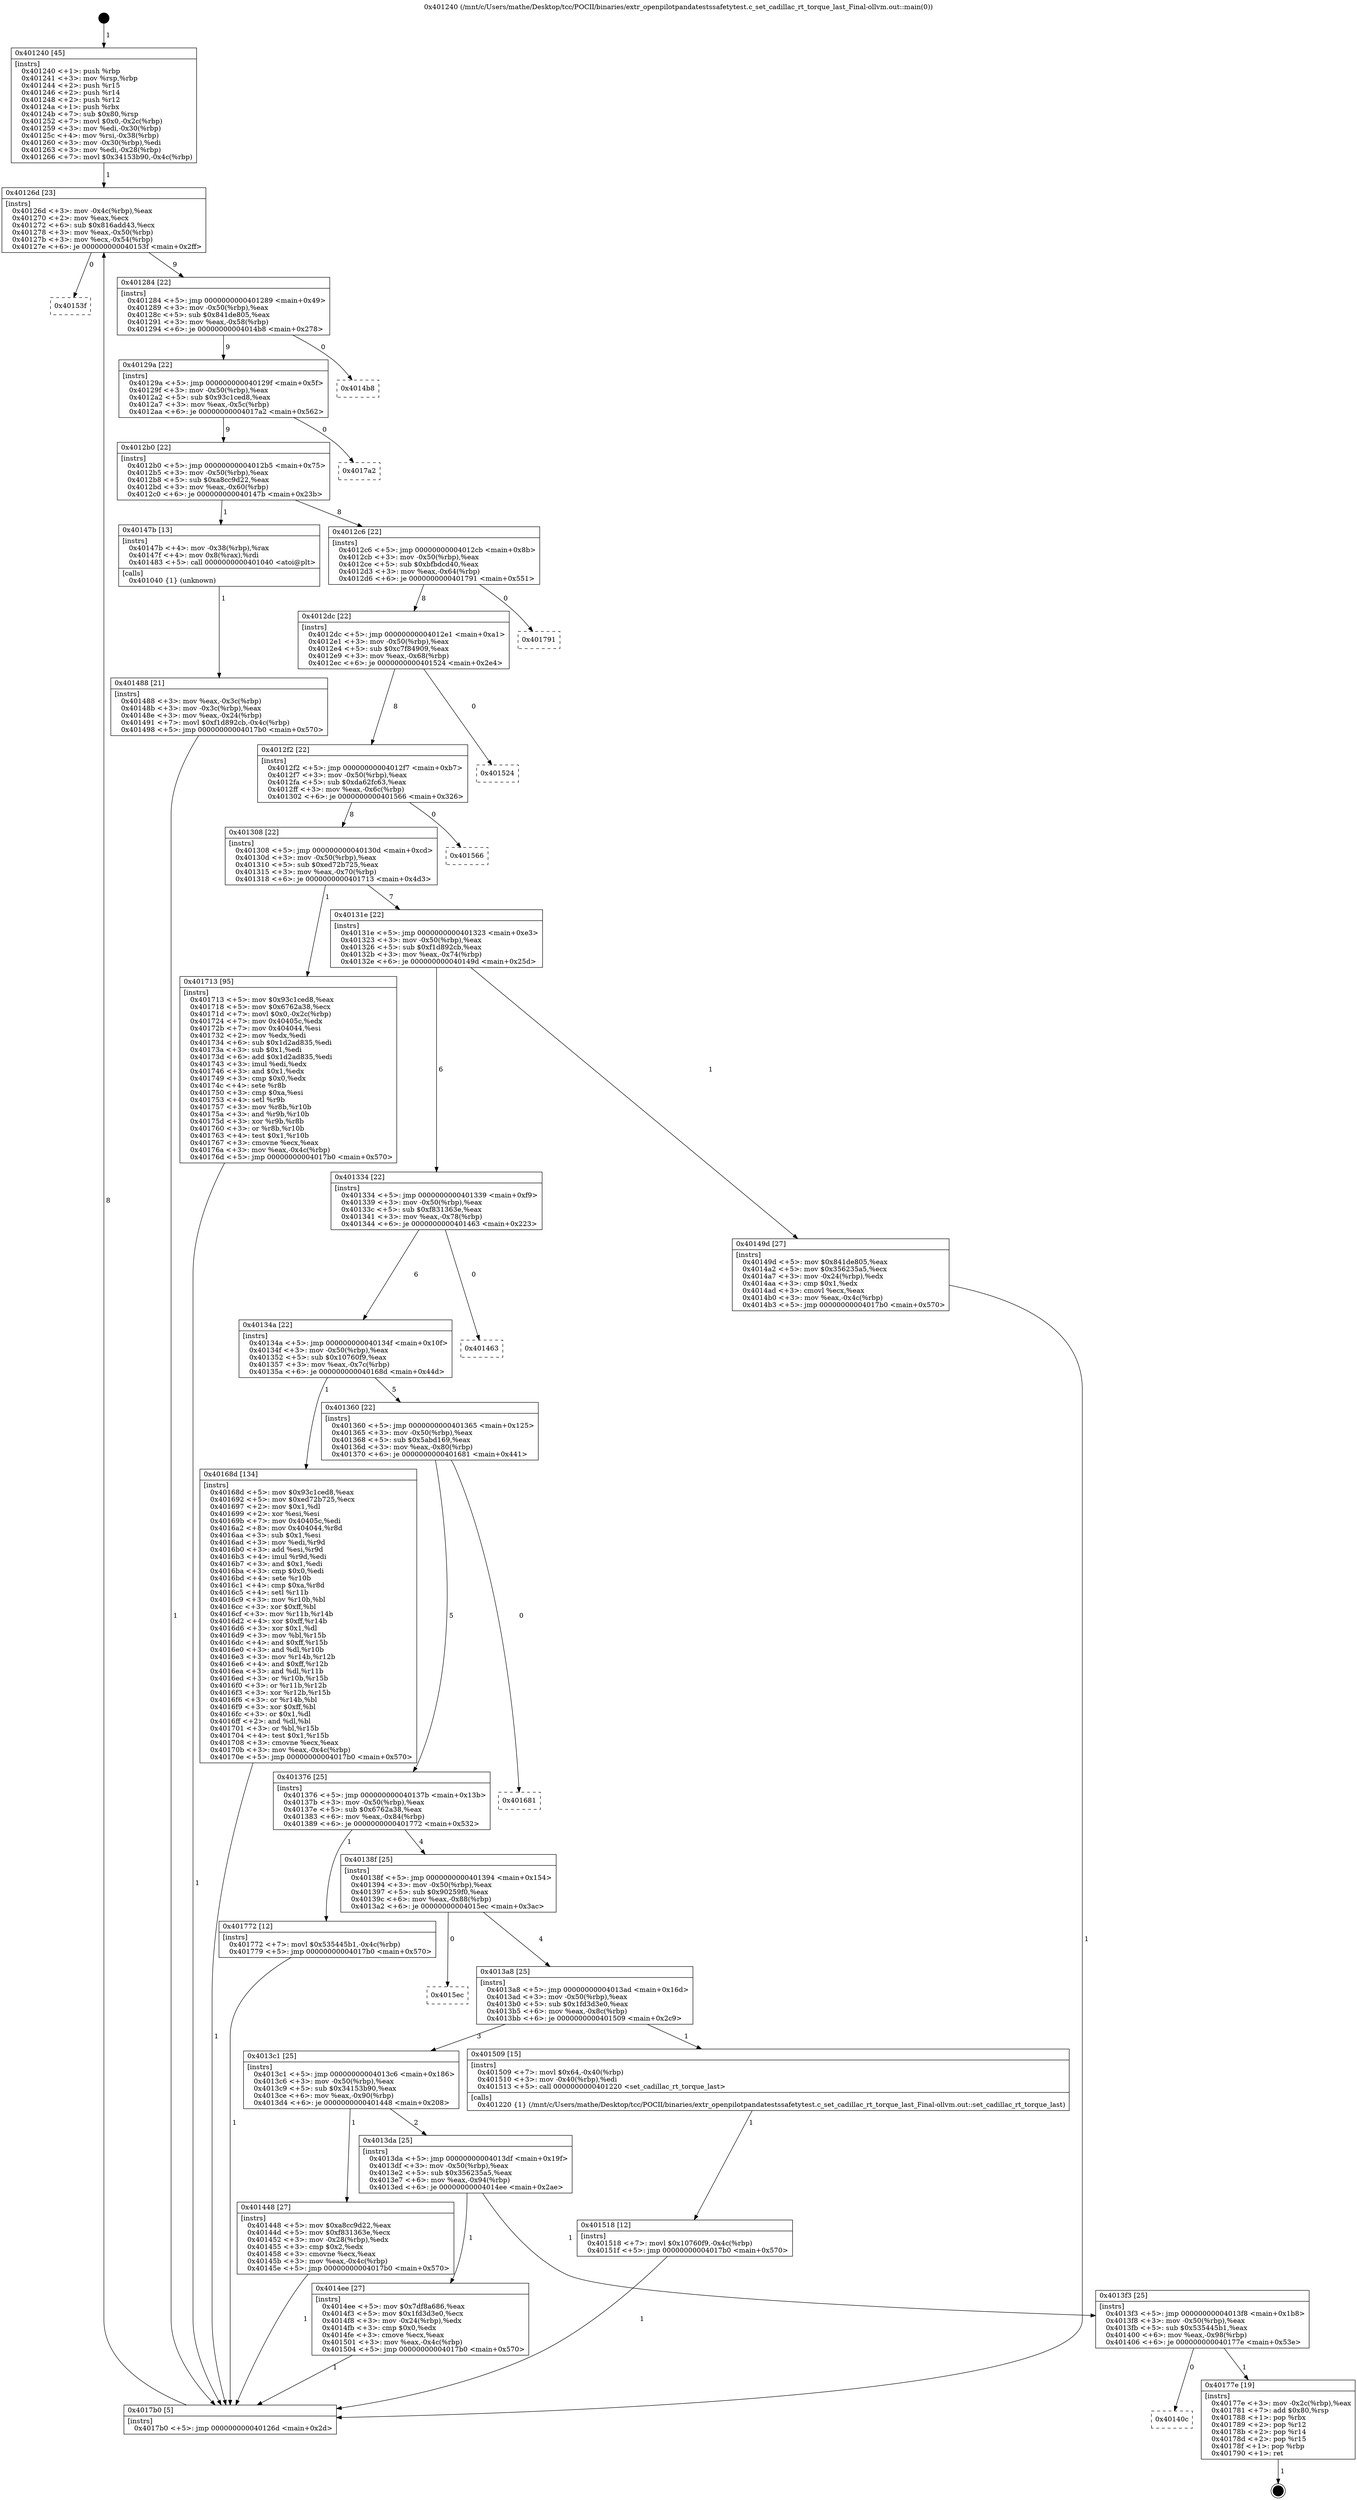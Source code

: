 digraph "0x401240" {
  label = "0x401240 (/mnt/c/Users/mathe/Desktop/tcc/POCII/binaries/extr_openpilotpandatestssafetytest.c_set_cadillac_rt_torque_last_Final-ollvm.out::main(0))"
  labelloc = "t"
  node[shape=record]

  Entry [label="",width=0.3,height=0.3,shape=circle,fillcolor=black,style=filled]
  "0x40126d" [label="{
     0x40126d [23]\l
     | [instrs]\l
     &nbsp;&nbsp;0x40126d \<+3\>: mov -0x4c(%rbp),%eax\l
     &nbsp;&nbsp;0x401270 \<+2\>: mov %eax,%ecx\l
     &nbsp;&nbsp;0x401272 \<+6\>: sub $0x816add43,%ecx\l
     &nbsp;&nbsp;0x401278 \<+3\>: mov %eax,-0x50(%rbp)\l
     &nbsp;&nbsp;0x40127b \<+3\>: mov %ecx,-0x54(%rbp)\l
     &nbsp;&nbsp;0x40127e \<+6\>: je 000000000040153f \<main+0x2ff\>\l
  }"]
  "0x40153f" [label="{
     0x40153f\l
  }", style=dashed]
  "0x401284" [label="{
     0x401284 [22]\l
     | [instrs]\l
     &nbsp;&nbsp;0x401284 \<+5\>: jmp 0000000000401289 \<main+0x49\>\l
     &nbsp;&nbsp;0x401289 \<+3\>: mov -0x50(%rbp),%eax\l
     &nbsp;&nbsp;0x40128c \<+5\>: sub $0x841de805,%eax\l
     &nbsp;&nbsp;0x401291 \<+3\>: mov %eax,-0x58(%rbp)\l
     &nbsp;&nbsp;0x401294 \<+6\>: je 00000000004014b8 \<main+0x278\>\l
  }"]
  Exit [label="",width=0.3,height=0.3,shape=circle,fillcolor=black,style=filled,peripheries=2]
  "0x4014b8" [label="{
     0x4014b8\l
  }", style=dashed]
  "0x40129a" [label="{
     0x40129a [22]\l
     | [instrs]\l
     &nbsp;&nbsp;0x40129a \<+5\>: jmp 000000000040129f \<main+0x5f\>\l
     &nbsp;&nbsp;0x40129f \<+3\>: mov -0x50(%rbp),%eax\l
     &nbsp;&nbsp;0x4012a2 \<+5\>: sub $0x93c1ced8,%eax\l
     &nbsp;&nbsp;0x4012a7 \<+3\>: mov %eax,-0x5c(%rbp)\l
     &nbsp;&nbsp;0x4012aa \<+6\>: je 00000000004017a2 \<main+0x562\>\l
  }"]
  "0x40140c" [label="{
     0x40140c\l
  }", style=dashed]
  "0x4017a2" [label="{
     0x4017a2\l
  }", style=dashed]
  "0x4012b0" [label="{
     0x4012b0 [22]\l
     | [instrs]\l
     &nbsp;&nbsp;0x4012b0 \<+5\>: jmp 00000000004012b5 \<main+0x75\>\l
     &nbsp;&nbsp;0x4012b5 \<+3\>: mov -0x50(%rbp),%eax\l
     &nbsp;&nbsp;0x4012b8 \<+5\>: sub $0xa8cc9d22,%eax\l
     &nbsp;&nbsp;0x4012bd \<+3\>: mov %eax,-0x60(%rbp)\l
     &nbsp;&nbsp;0x4012c0 \<+6\>: je 000000000040147b \<main+0x23b\>\l
  }"]
  "0x40177e" [label="{
     0x40177e [19]\l
     | [instrs]\l
     &nbsp;&nbsp;0x40177e \<+3\>: mov -0x2c(%rbp),%eax\l
     &nbsp;&nbsp;0x401781 \<+7\>: add $0x80,%rsp\l
     &nbsp;&nbsp;0x401788 \<+1\>: pop %rbx\l
     &nbsp;&nbsp;0x401789 \<+2\>: pop %r12\l
     &nbsp;&nbsp;0x40178b \<+2\>: pop %r14\l
     &nbsp;&nbsp;0x40178d \<+2\>: pop %r15\l
     &nbsp;&nbsp;0x40178f \<+1\>: pop %rbp\l
     &nbsp;&nbsp;0x401790 \<+1\>: ret\l
  }"]
  "0x40147b" [label="{
     0x40147b [13]\l
     | [instrs]\l
     &nbsp;&nbsp;0x40147b \<+4\>: mov -0x38(%rbp),%rax\l
     &nbsp;&nbsp;0x40147f \<+4\>: mov 0x8(%rax),%rdi\l
     &nbsp;&nbsp;0x401483 \<+5\>: call 0000000000401040 \<atoi@plt\>\l
     | [calls]\l
     &nbsp;&nbsp;0x401040 \{1\} (unknown)\l
  }"]
  "0x4012c6" [label="{
     0x4012c6 [22]\l
     | [instrs]\l
     &nbsp;&nbsp;0x4012c6 \<+5\>: jmp 00000000004012cb \<main+0x8b\>\l
     &nbsp;&nbsp;0x4012cb \<+3\>: mov -0x50(%rbp),%eax\l
     &nbsp;&nbsp;0x4012ce \<+5\>: sub $0xbfbdcd40,%eax\l
     &nbsp;&nbsp;0x4012d3 \<+3\>: mov %eax,-0x64(%rbp)\l
     &nbsp;&nbsp;0x4012d6 \<+6\>: je 0000000000401791 \<main+0x551\>\l
  }"]
  "0x401518" [label="{
     0x401518 [12]\l
     | [instrs]\l
     &nbsp;&nbsp;0x401518 \<+7\>: movl $0x10760f9,-0x4c(%rbp)\l
     &nbsp;&nbsp;0x40151f \<+5\>: jmp 00000000004017b0 \<main+0x570\>\l
  }"]
  "0x401791" [label="{
     0x401791\l
  }", style=dashed]
  "0x4012dc" [label="{
     0x4012dc [22]\l
     | [instrs]\l
     &nbsp;&nbsp;0x4012dc \<+5\>: jmp 00000000004012e1 \<main+0xa1\>\l
     &nbsp;&nbsp;0x4012e1 \<+3\>: mov -0x50(%rbp),%eax\l
     &nbsp;&nbsp;0x4012e4 \<+5\>: sub $0xc7f84909,%eax\l
     &nbsp;&nbsp;0x4012e9 \<+3\>: mov %eax,-0x68(%rbp)\l
     &nbsp;&nbsp;0x4012ec \<+6\>: je 0000000000401524 \<main+0x2e4\>\l
  }"]
  "0x4013f3" [label="{
     0x4013f3 [25]\l
     | [instrs]\l
     &nbsp;&nbsp;0x4013f3 \<+5\>: jmp 00000000004013f8 \<main+0x1b8\>\l
     &nbsp;&nbsp;0x4013f8 \<+3\>: mov -0x50(%rbp),%eax\l
     &nbsp;&nbsp;0x4013fb \<+5\>: sub $0x535445b1,%eax\l
     &nbsp;&nbsp;0x401400 \<+6\>: mov %eax,-0x98(%rbp)\l
     &nbsp;&nbsp;0x401406 \<+6\>: je 000000000040177e \<main+0x53e\>\l
  }"]
  "0x401524" [label="{
     0x401524\l
  }", style=dashed]
  "0x4012f2" [label="{
     0x4012f2 [22]\l
     | [instrs]\l
     &nbsp;&nbsp;0x4012f2 \<+5\>: jmp 00000000004012f7 \<main+0xb7\>\l
     &nbsp;&nbsp;0x4012f7 \<+3\>: mov -0x50(%rbp),%eax\l
     &nbsp;&nbsp;0x4012fa \<+5\>: sub $0xda62fc63,%eax\l
     &nbsp;&nbsp;0x4012ff \<+3\>: mov %eax,-0x6c(%rbp)\l
     &nbsp;&nbsp;0x401302 \<+6\>: je 0000000000401566 \<main+0x326\>\l
  }"]
  "0x4014ee" [label="{
     0x4014ee [27]\l
     | [instrs]\l
     &nbsp;&nbsp;0x4014ee \<+5\>: mov $0x7df8a686,%eax\l
     &nbsp;&nbsp;0x4014f3 \<+5\>: mov $0x1fd3d3e0,%ecx\l
     &nbsp;&nbsp;0x4014f8 \<+3\>: mov -0x24(%rbp),%edx\l
     &nbsp;&nbsp;0x4014fb \<+3\>: cmp $0x0,%edx\l
     &nbsp;&nbsp;0x4014fe \<+3\>: cmove %ecx,%eax\l
     &nbsp;&nbsp;0x401501 \<+3\>: mov %eax,-0x4c(%rbp)\l
     &nbsp;&nbsp;0x401504 \<+5\>: jmp 00000000004017b0 \<main+0x570\>\l
  }"]
  "0x401566" [label="{
     0x401566\l
  }", style=dashed]
  "0x401308" [label="{
     0x401308 [22]\l
     | [instrs]\l
     &nbsp;&nbsp;0x401308 \<+5\>: jmp 000000000040130d \<main+0xcd\>\l
     &nbsp;&nbsp;0x40130d \<+3\>: mov -0x50(%rbp),%eax\l
     &nbsp;&nbsp;0x401310 \<+5\>: sub $0xed72b725,%eax\l
     &nbsp;&nbsp;0x401315 \<+3\>: mov %eax,-0x70(%rbp)\l
     &nbsp;&nbsp;0x401318 \<+6\>: je 0000000000401713 \<main+0x4d3\>\l
  }"]
  "0x401488" [label="{
     0x401488 [21]\l
     | [instrs]\l
     &nbsp;&nbsp;0x401488 \<+3\>: mov %eax,-0x3c(%rbp)\l
     &nbsp;&nbsp;0x40148b \<+3\>: mov -0x3c(%rbp),%eax\l
     &nbsp;&nbsp;0x40148e \<+3\>: mov %eax,-0x24(%rbp)\l
     &nbsp;&nbsp;0x401491 \<+7\>: movl $0xf1d892cb,-0x4c(%rbp)\l
     &nbsp;&nbsp;0x401498 \<+5\>: jmp 00000000004017b0 \<main+0x570\>\l
  }"]
  "0x401713" [label="{
     0x401713 [95]\l
     | [instrs]\l
     &nbsp;&nbsp;0x401713 \<+5\>: mov $0x93c1ced8,%eax\l
     &nbsp;&nbsp;0x401718 \<+5\>: mov $0x6762a38,%ecx\l
     &nbsp;&nbsp;0x40171d \<+7\>: movl $0x0,-0x2c(%rbp)\l
     &nbsp;&nbsp;0x401724 \<+7\>: mov 0x40405c,%edx\l
     &nbsp;&nbsp;0x40172b \<+7\>: mov 0x404044,%esi\l
     &nbsp;&nbsp;0x401732 \<+2\>: mov %edx,%edi\l
     &nbsp;&nbsp;0x401734 \<+6\>: sub $0x1d2ad835,%edi\l
     &nbsp;&nbsp;0x40173a \<+3\>: sub $0x1,%edi\l
     &nbsp;&nbsp;0x40173d \<+6\>: add $0x1d2ad835,%edi\l
     &nbsp;&nbsp;0x401743 \<+3\>: imul %edi,%edx\l
     &nbsp;&nbsp;0x401746 \<+3\>: and $0x1,%edx\l
     &nbsp;&nbsp;0x401749 \<+3\>: cmp $0x0,%edx\l
     &nbsp;&nbsp;0x40174c \<+4\>: sete %r8b\l
     &nbsp;&nbsp;0x401750 \<+3\>: cmp $0xa,%esi\l
     &nbsp;&nbsp;0x401753 \<+4\>: setl %r9b\l
     &nbsp;&nbsp;0x401757 \<+3\>: mov %r8b,%r10b\l
     &nbsp;&nbsp;0x40175a \<+3\>: and %r9b,%r10b\l
     &nbsp;&nbsp;0x40175d \<+3\>: xor %r9b,%r8b\l
     &nbsp;&nbsp;0x401760 \<+3\>: or %r8b,%r10b\l
     &nbsp;&nbsp;0x401763 \<+4\>: test $0x1,%r10b\l
     &nbsp;&nbsp;0x401767 \<+3\>: cmovne %ecx,%eax\l
     &nbsp;&nbsp;0x40176a \<+3\>: mov %eax,-0x4c(%rbp)\l
     &nbsp;&nbsp;0x40176d \<+5\>: jmp 00000000004017b0 \<main+0x570\>\l
  }"]
  "0x40131e" [label="{
     0x40131e [22]\l
     | [instrs]\l
     &nbsp;&nbsp;0x40131e \<+5\>: jmp 0000000000401323 \<main+0xe3\>\l
     &nbsp;&nbsp;0x401323 \<+3\>: mov -0x50(%rbp),%eax\l
     &nbsp;&nbsp;0x401326 \<+5\>: sub $0xf1d892cb,%eax\l
     &nbsp;&nbsp;0x40132b \<+3\>: mov %eax,-0x74(%rbp)\l
     &nbsp;&nbsp;0x40132e \<+6\>: je 000000000040149d \<main+0x25d\>\l
  }"]
  "0x401240" [label="{
     0x401240 [45]\l
     | [instrs]\l
     &nbsp;&nbsp;0x401240 \<+1\>: push %rbp\l
     &nbsp;&nbsp;0x401241 \<+3\>: mov %rsp,%rbp\l
     &nbsp;&nbsp;0x401244 \<+2\>: push %r15\l
     &nbsp;&nbsp;0x401246 \<+2\>: push %r14\l
     &nbsp;&nbsp;0x401248 \<+2\>: push %r12\l
     &nbsp;&nbsp;0x40124a \<+1\>: push %rbx\l
     &nbsp;&nbsp;0x40124b \<+7\>: sub $0x80,%rsp\l
     &nbsp;&nbsp;0x401252 \<+7\>: movl $0x0,-0x2c(%rbp)\l
     &nbsp;&nbsp;0x401259 \<+3\>: mov %edi,-0x30(%rbp)\l
     &nbsp;&nbsp;0x40125c \<+4\>: mov %rsi,-0x38(%rbp)\l
     &nbsp;&nbsp;0x401260 \<+3\>: mov -0x30(%rbp),%edi\l
     &nbsp;&nbsp;0x401263 \<+3\>: mov %edi,-0x28(%rbp)\l
     &nbsp;&nbsp;0x401266 \<+7\>: movl $0x34153b90,-0x4c(%rbp)\l
  }"]
  "0x40149d" [label="{
     0x40149d [27]\l
     | [instrs]\l
     &nbsp;&nbsp;0x40149d \<+5\>: mov $0x841de805,%eax\l
     &nbsp;&nbsp;0x4014a2 \<+5\>: mov $0x356235a5,%ecx\l
     &nbsp;&nbsp;0x4014a7 \<+3\>: mov -0x24(%rbp),%edx\l
     &nbsp;&nbsp;0x4014aa \<+3\>: cmp $0x1,%edx\l
     &nbsp;&nbsp;0x4014ad \<+3\>: cmovl %ecx,%eax\l
     &nbsp;&nbsp;0x4014b0 \<+3\>: mov %eax,-0x4c(%rbp)\l
     &nbsp;&nbsp;0x4014b3 \<+5\>: jmp 00000000004017b0 \<main+0x570\>\l
  }"]
  "0x401334" [label="{
     0x401334 [22]\l
     | [instrs]\l
     &nbsp;&nbsp;0x401334 \<+5\>: jmp 0000000000401339 \<main+0xf9\>\l
     &nbsp;&nbsp;0x401339 \<+3\>: mov -0x50(%rbp),%eax\l
     &nbsp;&nbsp;0x40133c \<+5\>: sub $0xf831363e,%eax\l
     &nbsp;&nbsp;0x401341 \<+3\>: mov %eax,-0x78(%rbp)\l
     &nbsp;&nbsp;0x401344 \<+6\>: je 0000000000401463 \<main+0x223\>\l
  }"]
  "0x4017b0" [label="{
     0x4017b0 [5]\l
     | [instrs]\l
     &nbsp;&nbsp;0x4017b0 \<+5\>: jmp 000000000040126d \<main+0x2d\>\l
  }"]
  "0x401463" [label="{
     0x401463\l
  }", style=dashed]
  "0x40134a" [label="{
     0x40134a [22]\l
     | [instrs]\l
     &nbsp;&nbsp;0x40134a \<+5\>: jmp 000000000040134f \<main+0x10f\>\l
     &nbsp;&nbsp;0x40134f \<+3\>: mov -0x50(%rbp),%eax\l
     &nbsp;&nbsp;0x401352 \<+5\>: sub $0x10760f9,%eax\l
     &nbsp;&nbsp;0x401357 \<+3\>: mov %eax,-0x7c(%rbp)\l
     &nbsp;&nbsp;0x40135a \<+6\>: je 000000000040168d \<main+0x44d\>\l
  }"]
  "0x4013da" [label="{
     0x4013da [25]\l
     | [instrs]\l
     &nbsp;&nbsp;0x4013da \<+5\>: jmp 00000000004013df \<main+0x19f\>\l
     &nbsp;&nbsp;0x4013df \<+3\>: mov -0x50(%rbp),%eax\l
     &nbsp;&nbsp;0x4013e2 \<+5\>: sub $0x356235a5,%eax\l
     &nbsp;&nbsp;0x4013e7 \<+6\>: mov %eax,-0x94(%rbp)\l
     &nbsp;&nbsp;0x4013ed \<+6\>: je 00000000004014ee \<main+0x2ae\>\l
  }"]
  "0x40168d" [label="{
     0x40168d [134]\l
     | [instrs]\l
     &nbsp;&nbsp;0x40168d \<+5\>: mov $0x93c1ced8,%eax\l
     &nbsp;&nbsp;0x401692 \<+5\>: mov $0xed72b725,%ecx\l
     &nbsp;&nbsp;0x401697 \<+2\>: mov $0x1,%dl\l
     &nbsp;&nbsp;0x401699 \<+2\>: xor %esi,%esi\l
     &nbsp;&nbsp;0x40169b \<+7\>: mov 0x40405c,%edi\l
     &nbsp;&nbsp;0x4016a2 \<+8\>: mov 0x404044,%r8d\l
     &nbsp;&nbsp;0x4016aa \<+3\>: sub $0x1,%esi\l
     &nbsp;&nbsp;0x4016ad \<+3\>: mov %edi,%r9d\l
     &nbsp;&nbsp;0x4016b0 \<+3\>: add %esi,%r9d\l
     &nbsp;&nbsp;0x4016b3 \<+4\>: imul %r9d,%edi\l
     &nbsp;&nbsp;0x4016b7 \<+3\>: and $0x1,%edi\l
     &nbsp;&nbsp;0x4016ba \<+3\>: cmp $0x0,%edi\l
     &nbsp;&nbsp;0x4016bd \<+4\>: sete %r10b\l
     &nbsp;&nbsp;0x4016c1 \<+4\>: cmp $0xa,%r8d\l
     &nbsp;&nbsp;0x4016c5 \<+4\>: setl %r11b\l
     &nbsp;&nbsp;0x4016c9 \<+3\>: mov %r10b,%bl\l
     &nbsp;&nbsp;0x4016cc \<+3\>: xor $0xff,%bl\l
     &nbsp;&nbsp;0x4016cf \<+3\>: mov %r11b,%r14b\l
     &nbsp;&nbsp;0x4016d2 \<+4\>: xor $0xff,%r14b\l
     &nbsp;&nbsp;0x4016d6 \<+3\>: xor $0x1,%dl\l
     &nbsp;&nbsp;0x4016d9 \<+3\>: mov %bl,%r15b\l
     &nbsp;&nbsp;0x4016dc \<+4\>: and $0xff,%r15b\l
     &nbsp;&nbsp;0x4016e0 \<+3\>: and %dl,%r10b\l
     &nbsp;&nbsp;0x4016e3 \<+3\>: mov %r14b,%r12b\l
     &nbsp;&nbsp;0x4016e6 \<+4\>: and $0xff,%r12b\l
     &nbsp;&nbsp;0x4016ea \<+3\>: and %dl,%r11b\l
     &nbsp;&nbsp;0x4016ed \<+3\>: or %r10b,%r15b\l
     &nbsp;&nbsp;0x4016f0 \<+3\>: or %r11b,%r12b\l
     &nbsp;&nbsp;0x4016f3 \<+3\>: xor %r12b,%r15b\l
     &nbsp;&nbsp;0x4016f6 \<+3\>: or %r14b,%bl\l
     &nbsp;&nbsp;0x4016f9 \<+3\>: xor $0xff,%bl\l
     &nbsp;&nbsp;0x4016fc \<+3\>: or $0x1,%dl\l
     &nbsp;&nbsp;0x4016ff \<+2\>: and %dl,%bl\l
     &nbsp;&nbsp;0x401701 \<+3\>: or %bl,%r15b\l
     &nbsp;&nbsp;0x401704 \<+4\>: test $0x1,%r15b\l
     &nbsp;&nbsp;0x401708 \<+3\>: cmovne %ecx,%eax\l
     &nbsp;&nbsp;0x40170b \<+3\>: mov %eax,-0x4c(%rbp)\l
     &nbsp;&nbsp;0x40170e \<+5\>: jmp 00000000004017b0 \<main+0x570\>\l
  }"]
  "0x401360" [label="{
     0x401360 [22]\l
     | [instrs]\l
     &nbsp;&nbsp;0x401360 \<+5\>: jmp 0000000000401365 \<main+0x125\>\l
     &nbsp;&nbsp;0x401365 \<+3\>: mov -0x50(%rbp),%eax\l
     &nbsp;&nbsp;0x401368 \<+5\>: sub $0x5abd169,%eax\l
     &nbsp;&nbsp;0x40136d \<+3\>: mov %eax,-0x80(%rbp)\l
     &nbsp;&nbsp;0x401370 \<+6\>: je 0000000000401681 \<main+0x441\>\l
  }"]
  "0x401448" [label="{
     0x401448 [27]\l
     | [instrs]\l
     &nbsp;&nbsp;0x401448 \<+5\>: mov $0xa8cc9d22,%eax\l
     &nbsp;&nbsp;0x40144d \<+5\>: mov $0xf831363e,%ecx\l
     &nbsp;&nbsp;0x401452 \<+3\>: mov -0x28(%rbp),%edx\l
     &nbsp;&nbsp;0x401455 \<+3\>: cmp $0x2,%edx\l
     &nbsp;&nbsp;0x401458 \<+3\>: cmovne %ecx,%eax\l
     &nbsp;&nbsp;0x40145b \<+3\>: mov %eax,-0x4c(%rbp)\l
     &nbsp;&nbsp;0x40145e \<+5\>: jmp 00000000004017b0 \<main+0x570\>\l
  }"]
  "0x401681" [label="{
     0x401681\l
  }", style=dashed]
  "0x401376" [label="{
     0x401376 [25]\l
     | [instrs]\l
     &nbsp;&nbsp;0x401376 \<+5\>: jmp 000000000040137b \<main+0x13b\>\l
     &nbsp;&nbsp;0x40137b \<+3\>: mov -0x50(%rbp),%eax\l
     &nbsp;&nbsp;0x40137e \<+5\>: sub $0x6762a38,%eax\l
     &nbsp;&nbsp;0x401383 \<+6\>: mov %eax,-0x84(%rbp)\l
     &nbsp;&nbsp;0x401389 \<+6\>: je 0000000000401772 \<main+0x532\>\l
  }"]
  "0x4013c1" [label="{
     0x4013c1 [25]\l
     | [instrs]\l
     &nbsp;&nbsp;0x4013c1 \<+5\>: jmp 00000000004013c6 \<main+0x186\>\l
     &nbsp;&nbsp;0x4013c6 \<+3\>: mov -0x50(%rbp),%eax\l
     &nbsp;&nbsp;0x4013c9 \<+5\>: sub $0x34153b90,%eax\l
     &nbsp;&nbsp;0x4013ce \<+6\>: mov %eax,-0x90(%rbp)\l
     &nbsp;&nbsp;0x4013d4 \<+6\>: je 0000000000401448 \<main+0x208\>\l
  }"]
  "0x401772" [label="{
     0x401772 [12]\l
     | [instrs]\l
     &nbsp;&nbsp;0x401772 \<+7\>: movl $0x535445b1,-0x4c(%rbp)\l
     &nbsp;&nbsp;0x401779 \<+5\>: jmp 00000000004017b0 \<main+0x570\>\l
  }"]
  "0x40138f" [label="{
     0x40138f [25]\l
     | [instrs]\l
     &nbsp;&nbsp;0x40138f \<+5\>: jmp 0000000000401394 \<main+0x154\>\l
     &nbsp;&nbsp;0x401394 \<+3\>: mov -0x50(%rbp),%eax\l
     &nbsp;&nbsp;0x401397 \<+5\>: sub $0x90259f0,%eax\l
     &nbsp;&nbsp;0x40139c \<+6\>: mov %eax,-0x88(%rbp)\l
     &nbsp;&nbsp;0x4013a2 \<+6\>: je 00000000004015ec \<main+0x3ac\>\l
  }"]
  "0x401509" [label="{
     0x401509 [15]\l
     | [instrs]\l
     &nbsp;&nbsp;0x401509 \<+7\>: movl $0x64,-0x40(%rbp)\l
     &nbsp;&nbsp;0x401510 \<+3\>: mov -0x40(%rbp),%edi\l
     &nbsp;&nbsp;0x401513 \<+5\>: call 0000000000401220 \<set_cadillac_rt_torque_last\>\l
     | [calls]\l
     &nbsp;&nbsp;0x401220 \{1\} (/mnt/c/Users/mathe/Desktop/tcc/POCII/binaries/extr_openpilotpandatestssafetytest.c_set_cadillac_rt_torque_last_Final-ollvm.out::set_cadillac_rt_torque_last)\l
  }"]
  "0x4015ec" [label="{
     0x4015ec\l
  }", style=dashed]
  "0x4013a8" [label="{
     0x4013a8 [25]\l
     | [instrs]\l
     &nbsp;&nbsp;0x4013a8 \<+5\>: jmp 00000000004013ad \<main+0x16d\>\l
     &nbsp;&nbsp;0x4013ad \<+3\>: mov -0x50(%rbp),%eax\l
     &nbsp;&nbsp;0x4013b0 \<+5\>: sub $0x1fd3d3e0,%eax\l
     &nbsp;&nbsp;0x4013b5 \<+6\>: mov %eax,-0x8c(%rbp)\l
     &nbsp;&nbsp;0x4013bb \<+6\>: je 0000000000401509 \<main+0x2c9\>\l
  }"]
  Entry -> "0x401240" [label=" 1"]
  "0x40126d" -> "0x40153f" [label=" 0"]
  "0x40126d" -> "0x401284" [label=" 9"]
  "0x40177e" -> Exit [label=" 1"]
  "0x401284" -> "0x4014b8" [label=" 0"]
  "0x401284" -> "0x40129a" [label=" 9"]
  "0x4013f3" -> "0x40140c" [label=" 0"]
  "0x40129a" -> "0x4017a2" [label=" 0"]
  "0x40129a" -> "0x4012b0" [label=" 9"]
  "0x4013f3" -> "0x40177e" [label=" 1"]
  "0x4012b0" -> "0x40147b" [label=" 1"]
  "0x4012b0" -> "0x4012c6" [label=" 8"]
  "0x401772" -> "0x4017b0" [label=" 1"]
  "0x4012c6" -> "0x401791" [label=" 0"]
  "0x4012c6" -> "0x4012dc" [label=" 8"]
  "0x401713" -> "0x4017b0" [label=" 1"]
  "0x4012dc" -> "0x401524" [label=" 0"]
  "0x4012dc" -> "0x4012f2" [label=" 8"]
  "0x40168d" -> "0x4017b0" [label=" 1"]
  "0x4012f2" -> "0x401566" [label=" 0"]
  "0x4012f2" -> "0x401308" [label=" 8"]
  "0x401518" -> "0x4017b0" [label=" 1"]
  "0x401308" -> "0x401713" [label=" 1"]
  "0x401308" -> "0x40131e" [label=" 7"]
  "0x4014ee" -> "0x4017b0" [label=" 1"]
  "0x40131e" -> "0x40149d" [label=" 1"]
  "0x40131e" -> "0x401334" [label=" 6"]
  "0x4013da" -> "0x4013f3" [label=" 1"]
  "0x401334" -> "0x401463" [label=" 0"]
  "0x401334" -> "0x40134a" [label=" 6"]
  "0x4013da" -> "0x4014ee" [label=" 1"]
  "0x40134a" -> "0x40168d" [label=" 1"]
  "0x40134a" -> "0x401360" [label=" 5"]
  "0x401509" -> "0x401518" [label=" 1"]
  "0x401360" -> "0x401681" [label=" 0"]
  "0x401360" -> "0x401376" [label=" 5"]
  "0x40149d" -> "0x4017b0" [label=" 1"]
  "0x401376" -> "0x401772" [label=" 1"]
  "0x401376" -> "0x40138f" [label=" 4"]
  "0x40147b" -> "0x401488" [label=" 1"]
  "0x40138f" -> "0x4015ec" [label=" 0"]
  "0x40138f" -> "0x4013a8" [label=" 4"]
  "0x4017b0" -> "0x40126d" [label=" 8"]
  "0x4013a8" -> "0x401509" [label=" 1"]
  "0x4013a8" -> "0x4013c1" [label=" 3"]
  "0x401488" -> "0x4017b0" [label=" 1"]
  "0x4013c1" -> "0x401448" [label=" 1"]
  "0x4013c1" -> "0x4013da" [label=" 2"]
  "0x401448" -> "0x4017b0" [label=" 1"]
  "0x401240" -> "0x40126d" [label=" 1"]
}
